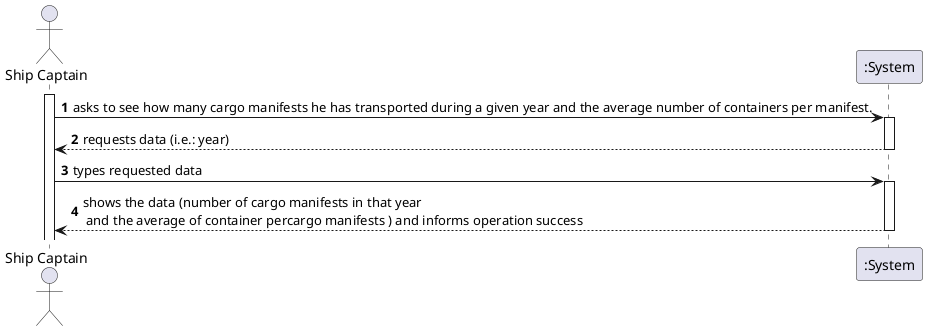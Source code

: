 @startuml
'https://plantuml.com/sequence-diagram

autonumber
actor "Ship Captain" as SC
activate SC

SC -> ":System": asks to see how many cargo manifests he has transported during a given year and the average number of containers per manifest.
activate ":System"
":System" --> SC: requests data (i.e.: year)
deactivate ":System"

SC -> ":System": types requested data
activate ":System"
":System" --> SC : shows the data (number of cargo manifests in that year \n and the average of container percargo manifests ) and informs operation success
deactivate ":System"

@enduml
